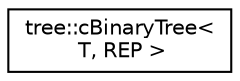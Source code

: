digraph G
{
  edge [fontname="Helvetica",fontsize="10",labelfontname="Helvetica",labelfontsize="10"];
  node [fontname="Helvetica",fontsize="10",shape=record];
  rankdir="LR";
  Node1 [label="tree::cBinaryTree\<\l T, REP \>",height=0.2,width=0.4,color="black", fillcolor="white", style="filled",URL="$classtree_1_1cBinaryTree.html"];
}

